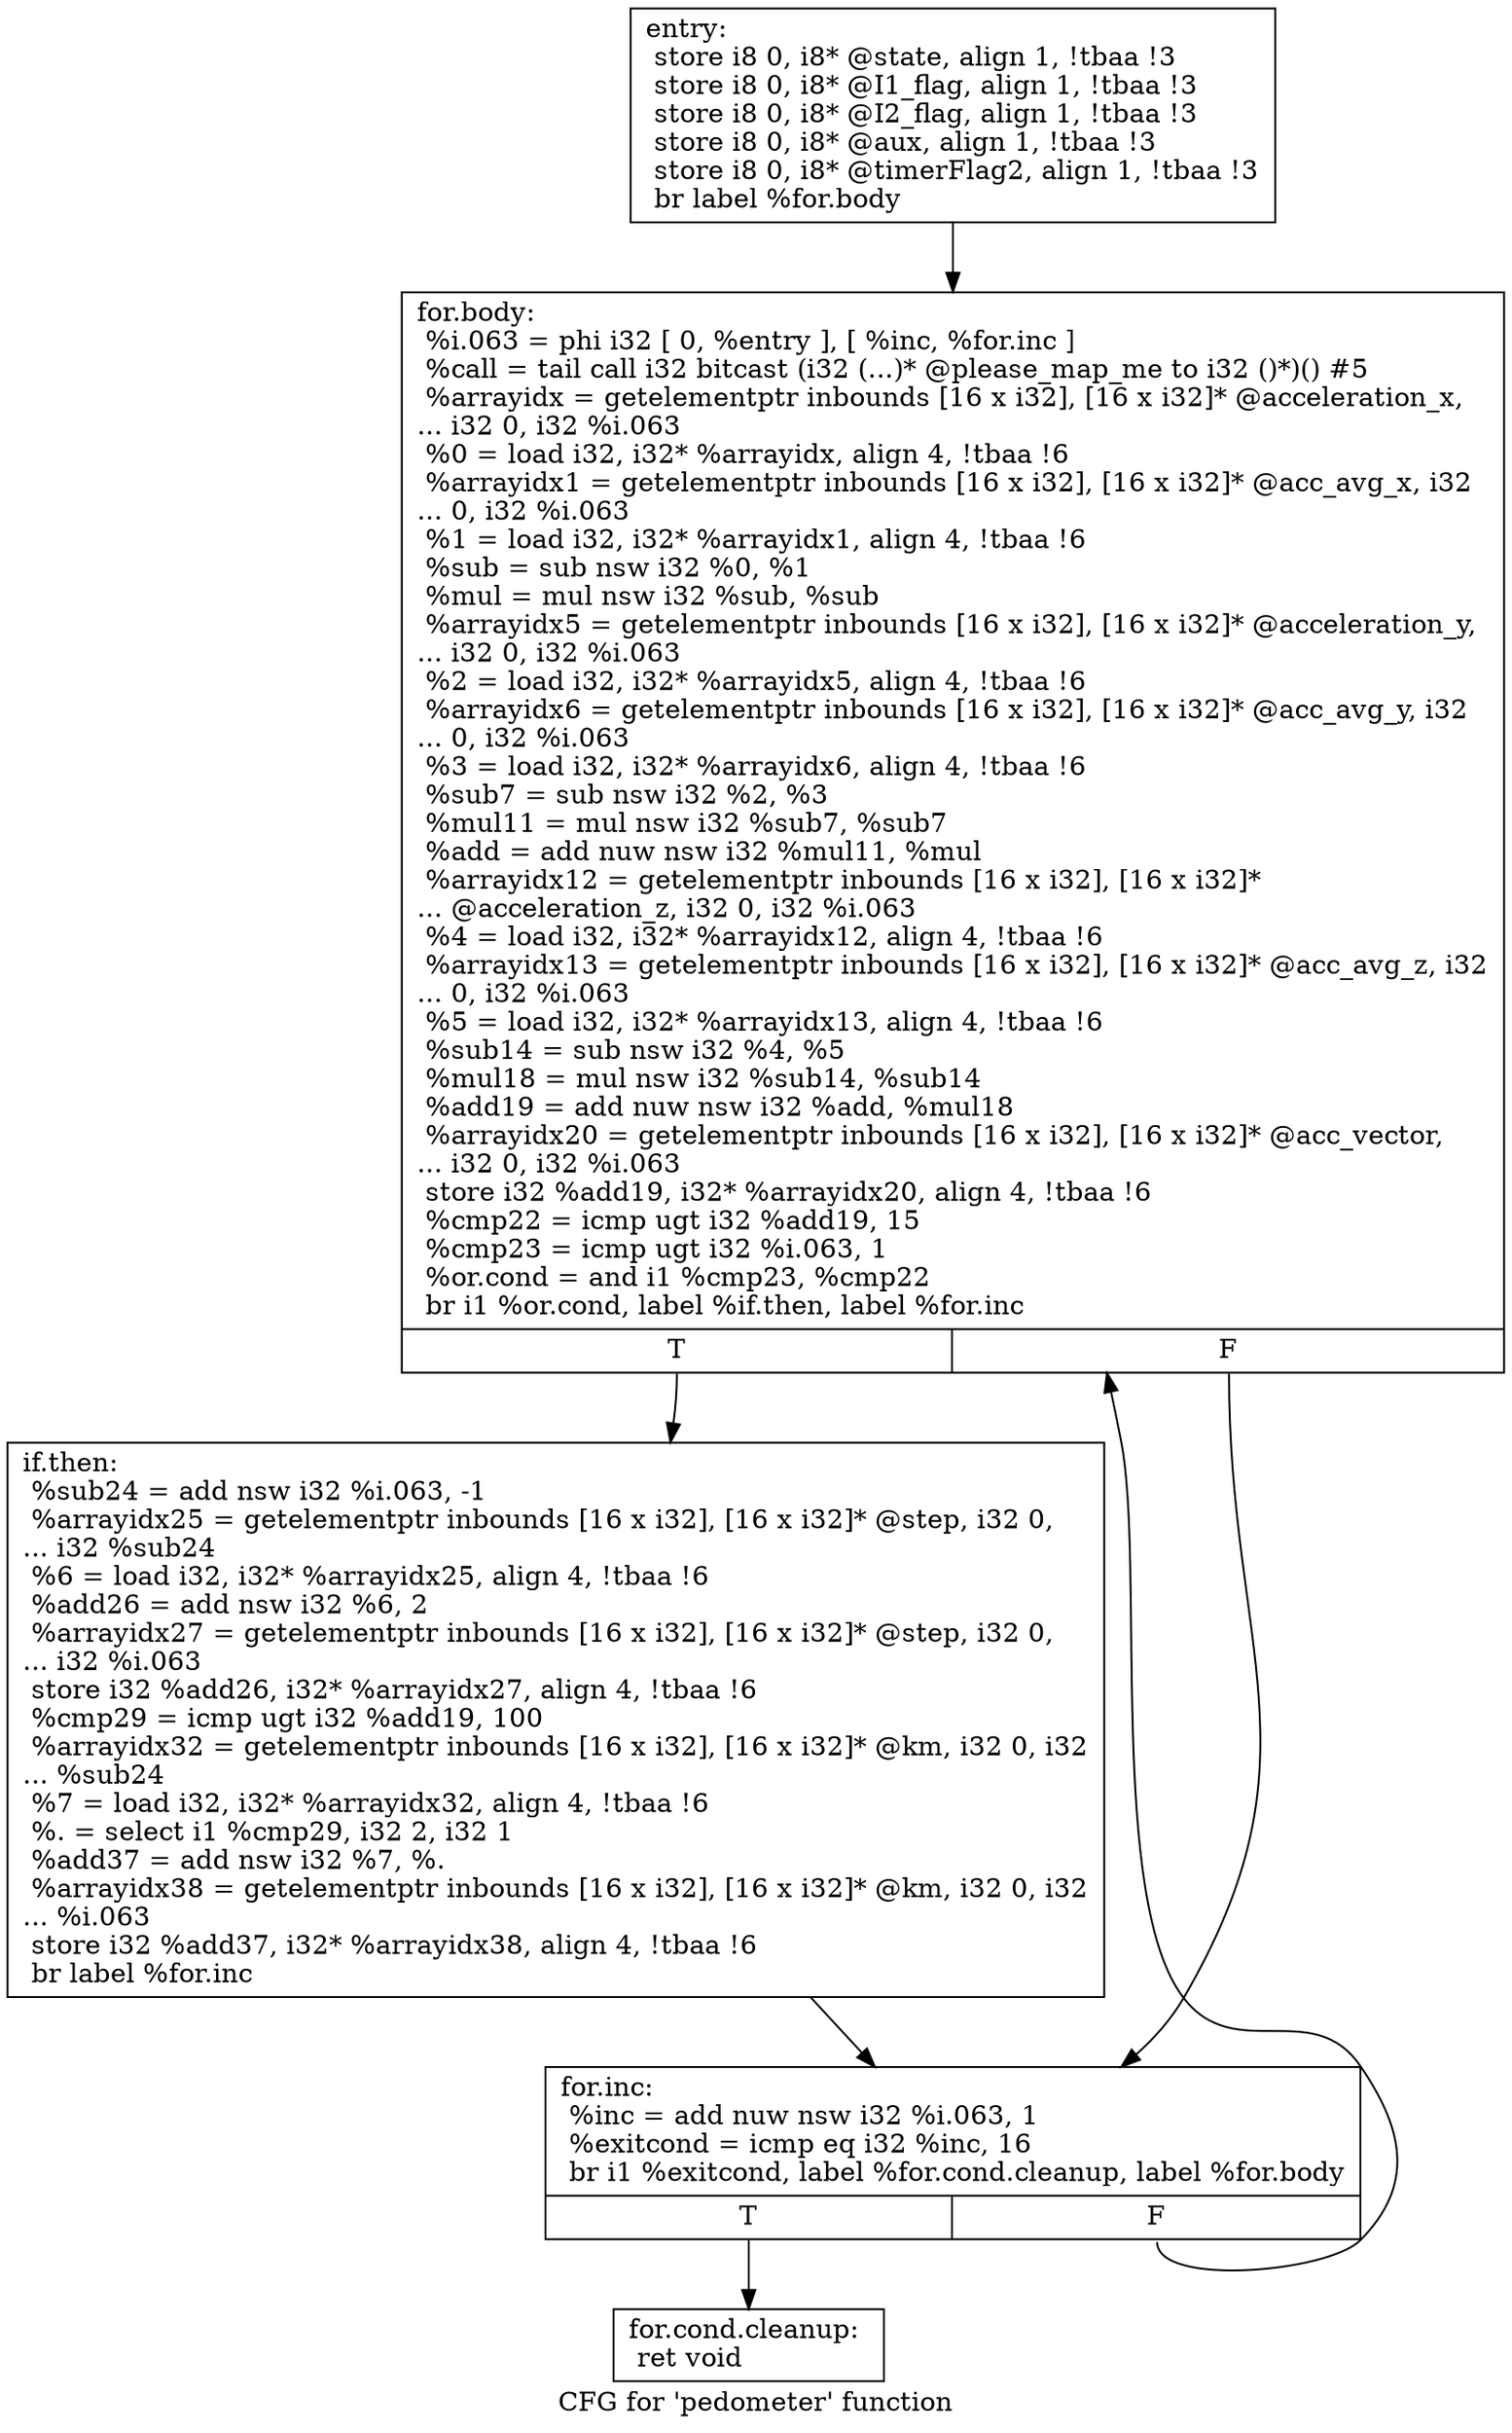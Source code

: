 digraph "CFG for 'pedometer' function" {
	label="CFG for 'pedometer' function";

	Node0x55cdc8f8e2b0 [shape=record,label="{entry:\l  store i8 0, i8* @state, align 1, !tbaa !3\l  store i8 0, i8* @I1_flag, align 1, !tbaa !3\l  store i8 0, i8* @I2_flag, align 1, !tbaa !3\l  store i8 0, i8* @aux, align 1, !tbaa !3\l  store i8 0, i8* @timerFlag2, align 1, !tbaa !3\l  br label %for.body\l}"];
	Node0x55cdc8f8e2b0 -> Node0x55cdc8f92710;
	Node0x55cdc8f926c0 [shape=record,label="{for.cond.cleanup:                                 \l  ret void\l}"];
	Node0x55cdc8f92710 [shape=record,label="{for.body:                                         \l  %i.063 = phi i32 [ 0, %entry ], [ %inc, %for.inc ]\l  %call = tail call i32 bitcast (i32 (...)* @please_map_me to i32 ()*)() #5\l  %arrayidx = getelementptr inbounds [16 x i32], [16 x i32]* @acceleration_x,\l... i32 0, i32 %i.063\l  %0 = load i32, i32* %arrayidx, align 4, !tbaa !6\l  %arrayidx1 = getelementptr inbounds [16 x i32], [16 x i32]* @acc_avg_x, i32\l... 0, i32 %i.063\l  %1 = load i32, i32* %arrayidx1, align 4, !tbaa !6\l  %sub = sub nsw i32 %0, %1\l  %mul = mul nsw i32 %sub, %sub\l  %arrayidx5 = getelementptr inbounds [16 x i32], [16 x i32]* @acceleration_y,\l... i32 0, i32 %i.063\l  %2 = load i32, i32* %arrayidx5, align 4, !tbaa !6\l  %arrayidx6 = getelementptr inbounds [16 x i32], [16 x i32]* @acc_avg_y, i32\l... 0, i32 %i.063\l  %3 = load i32, i32* %arrayidx6, align 4, !tbaa !6\l  %sub7 = sub nsw i32 %2, %3\l  %mul11 = mul nsw i32 %sub7, %sub7\l  %add = add nuw nsw i32 %mul11, %mul\l  %arrayidx12 = getelementptr inbounds [16 x i32], [16 x i32]*\l... @acceleration_z, i32 0, i32 %i.063\l  %4 = load i32, i32* %arrayidx12, align 4, !tbaa !6\l  %arrayidx13 = getelementptr inbounds [16 x i32], [16 x i32]* @acc_avg_z, i32\l... 0, i32 %i.063\l  %5 = load i32, i32* %arrayidx13, align 4, !tbaa !6\l  %sub14 = sub nsw i32 %4, %5\l  %mul18 = mul nsw i32 %sub14, %sub14\l  %add19 = add nuw nsw i32 %add, %mul18\l  %arrayidx20 = getelementptr inbounds [16 x i32], [16 x i32]* @acc_vector,\l... i32 0, i32 %i.063\l  store i32 %add19, i32* %arrayidx20, align 4, !tbaa !6\l  %cmp22 = icmp ugt i32 %add19, 15\l  %cmp23 = icmp ugt i32 %i.063, 1\l  %or.cond = and i1 %cmp23, %cmp22\l  br i1 %or.cond, label %if.then, label %for.inc\l|{<s0>T|<s1>F}}"];
	Node0x55cdc8f92710:s0 -> Node0x55cdc8f92760;
	Node0x55cdc8f92710:s1 -> Node0x55cdc8f927b0;
	Node0x55cdc8f92760 [shape=record,label="{if.then:                                          \l  %sub24 = add nsw i32 %i.063, -1\l  %arrayidx25 = getelementptr inbounds [16 x i32], [16 x i32]* @step, i32 0,\l... i32 %sub24\l  %6 = load i32, i32* %arrayidx25, align 4, !tbaa !6\l  %add26 = add nsw i32 %6, 2\l  %arrayidx27 = getelementptr inbounds [16 x i32], [16 x i32]* @step, i32 0,\l... i32 %i.063\l  store i32 %add26, i32* %arrayidx27, align 4, !tbaa !6\l  %cmp29 = icmp ugt i32 %add19, 100\l  %arrayidx32 = getelementptr inbounds [16 x i32], [16 x i32]* @km, i32 0, i32\l... %sub24\l  %7 = load i32, i32* %arrayidx32, align 4, !tbaa !6\l  %. = select i1 %cmp29, i32 2, i32 1\l  %add37 = add nsw i32 %7, %.\l  %arrayidx38 = getelementptr inbounds [16 x i32], [16 x i32]* @km, i32 0, i32\l... %i.063\l  store i32 %add37, i32* %arrayidx38, align 4, !tbaa !6\l  br label %for.inc\l}"];
	Node0x55cdc8f92760 -> Node0x55cdc8f927b0;
	Node0x55cdc8f927b0 [shape=record,label="{for.inc:                                          \l  %inc = add nuw nsw i32 %i.063, 1\l  %exitcond = icmp eq i32 %inc, 16\l  br i1 %exitcond, label %for.cond.cleanup, label %for.body\l|{<s0>T|<s1>F}}"];
	Node0x55cdc8f927b0:s0 -> Node0x55cdc8f926c0;
	Node0x55cdc8f927b0:s1 -> Node0x55cdc8f92710;
}
